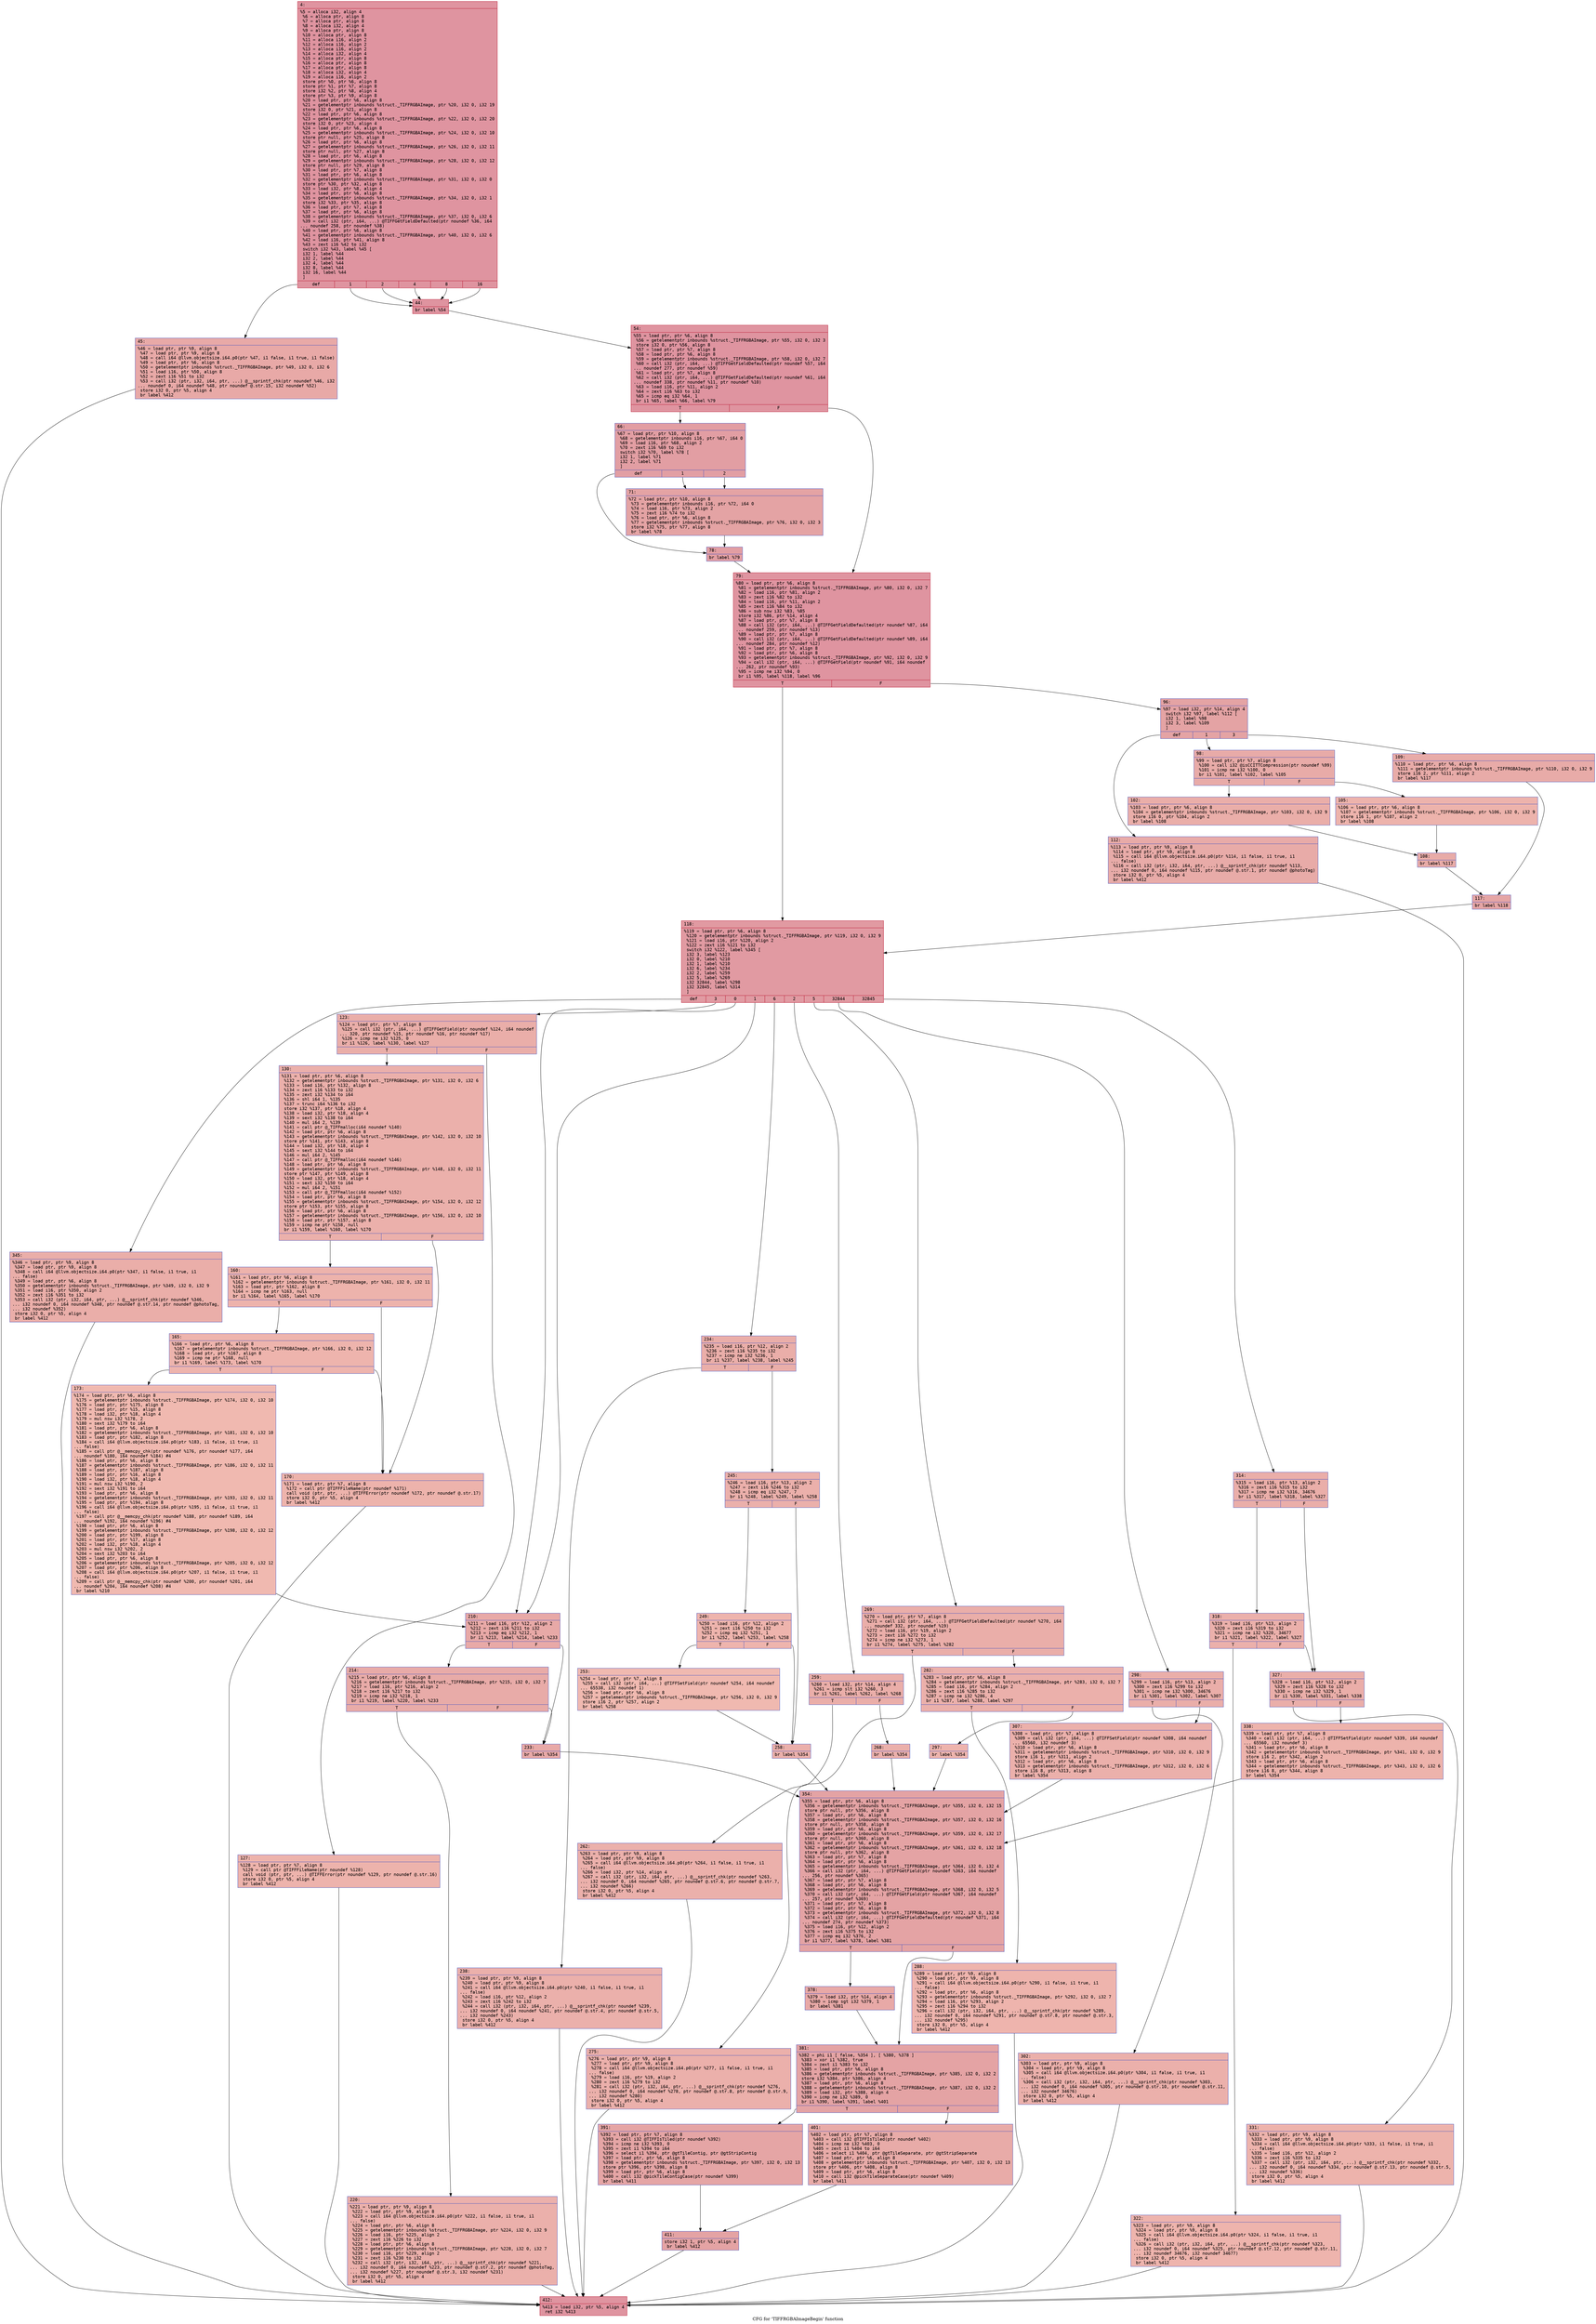 digraph "CFG for 'TIFFRGBAImageBegin' function" {
	label="CFG for 'TIFFRGBAImageBegin' function";

	Node0x600002a37250 [shape=record,color="#b70d28ff", style=filled, fillcolor="#b70d2870" fontname="Courier",label="{4:\l|  %5 = alloca i32, align 4\l  %6 = alloca ptr, align 8\l  %7 = alloca ptr, align 8\l  %8 = alloca i32, align 4\l  %9 = alloca ptr, align 8\l  %10 = alloca ptr, align 8\l  %11 = alloca i16, align 2\l  %12 = alloca i16, align 2\l  %13 = alloca i16, align 2\l  %14 = alloca i32, align 4\l  %15 = alloca ptr, align 8\l  %16 = alloca ptr, align 8\l  %17 = alloca ptr, align 8\l  %18 = alloca i32, align 4\l  %19 = alloca i16, align 2\l  store ptr %0, ptr %6, align 8\l  store ptr %1, ptr %7, align 8\l  store i32 %2, ptr %8, align 4\l  store ptr %3, ptr %9, align 8\l  %20 = load ptr, ptr %6, align 8\l  %21 = getelementptr inbounds %struct._TIFFRGBAImage, ptr %20, i32 0, i32 19\l  store i32 0, ptr %21, align 8\l  %22 = load ptr, ptr %6, align 8\l  %23 = getelementptr inbounds %struct._TIFFRGBAImage, ptr %22, i32 0, i32 20\l  store i32 0, ptr %23, align 4\l  %24 = load ptr, ptr %6, align 8\l  %25 = getelementptr inbounds %struct._TIFFRGBAImage, ptr %24, i32 0, i32 10\l  store ptr null, ptr %25, align 8\l  %26 = load ptr, ptr %6, align 8\l  %27 = getelementptr inbounds %struct._TIFFRGBAImage, ptr %26, i32 0, i32 11\l  store ptr null, ptr %27, align 8\l  %28 = load ptr, ptr %6, align 8\l  %29 = getelementptr inbounds %struct._TIFFRGBAImage, ptr %28, i32 0, i32 12\l  store ptr null, ptr %29, align 8\l  %30 = load ptr, ptr %7, align 8\l  %31 = load ptr, ptr %6, align 8\l  %32 = getelementptr inbounds %struct._TIFFRGBAImage, ptr %31, i32 0, i32 0\l  store ptr %30, ptr %32, align 8\l  %33 = load i32, ptr %8, align 4\l  %34 = load ptr, ptr %6, align 8\l  %35 = getelementptr inbounds %struct._TIFFRGBAImage, ptr %34, i32 0, i32 1\l  store i32 %33, ptr %35, align 8\l  %36 = load ptr, ptr %7, align 8\l  %37 = load ptr, ptr %6, align 8\l  %38 = getelementptr inbounds %struct._TIFFRGBAImage, ptr %37, i32 0, i32 6\l  %39 = call i32 (ptr, i64, ...) @TIFFGetFieldDefaulted(ptr noundef %36, i64\l... noundef 258, ptr noundef %38)\l  %40 = load ptr, ptr %6, align 8\l  %41 = getelementptr inbounds %struct._TIFFRGBAImage, ptr %40, i32 0, i32 6\l  %42 = load i16, ptr %41, align 8\l  %43 = zext i16 %42 to i32\l  switch i32 %43, label %45 [\l    i32 1, label %44\l    i32 2, label %44\l    i32 4, label %44\l    i32 8, label %44\l    i32 16, label %44\l  ]\l|{<s0>def|<s1>1|<s2>2|<s3>4|<s4>8|<s5>16}}"];
	Node0x600002a37250:s0 -> Node0x600002a372f0[tooltip="4 -> 45\nProbability 16.67%" ];
	Node0x600002a37250:s1 -> Node0x600002a372a0[tooltip="4 -> 44\nProbability 83.33%" ];
	Node0x600002a37250:s2 -> Node0x600002a372a0[tooltip="4 -> 44\nProbability 83.33%" ];
	Node0x600002a37250:s3 -> Node0x600002a372a0[tooltip="4 -> 44\nProbability 83.33%" ];
	Node0x600002a37250:s4 -> Node0x600002a372a0[tooltip="4 -> 44\nProbability 83.33%" ];
	Node0x600002a37250:s5 -> Node0x600002a372a0[tooltip="4 -> 44\nProbability 83.33%" ];
	Node0x600002a372a0 [shape=record,color="#b70d28ff", style=filled, fillcolor="#b70d2870" fontname="Courier",label="{44:\l|  br label %54\l}"];
	Node0x600002a372a0 -> Node0x600002a37340[tooltip="44 -> 54\nProbability 100.00%" ];
	Node0x600002a372f0 [shape=record,color="#3d50c3ff", style=filled, fillcolor="#ca3b3770" fontname="Courier",label="{45:\l|  %46 = load ptr, ptr %9, align 8\l  %47 = load ptr, ptr %9, align 8\l  %48 = call i64 @llvm.objectsize.i64.p0(ptr %47, i1 false, i1 true, i1 false)\l  %49 = load ptr, ptr %6, align 8\l  %50 = getelementptr inbounds %struct._TIFFRGBAImage, ptr %49, i32 0, i32 6\l  %51 = load i16, ptr %50, align 8\l  %52 = zext i16 %51 to i32\l  %53 = call i32 (ptr, i32, i64, ptr, ...) @__sprintf_chk(ptr noundef %46, i32\l... noundef 0, i64 noundef %48, ptr noundef @.str.15, i32 noundef %52)\l  store i32 0, ptr %5, align 4\l  br label %412\l}"];
	Node0x600002a372f0 -> Node0x600002a304b0[tooltip="45 -> 412\nProbability 100.00%" ];
	Node0x600002a37340 [shape=record,color="#b70d28ff", style=filled, fillcolor="#b70d2870" fontname="Courier",label="{54:\l|  %55 = load ptr, ptr %6, align 8\l  %56 = getelementptr inbounds %struct._TIFFRGBAImage, ptr %55, i32 0, i32 3\l  store i32 0, ptr %56, align 8\l  %57 = load ptr, ptr %7, align 8\l  %58 = load ptr, ptr %6, align 8\l  %59 = getelementptr inbounds %struct._TIFFRGBAImage, ptr %58, i32 0, i32 7\l  %60 = call i32 (ptr, i64, ...) @TIFFGetFieldDefaulted(ptr noundef %57, i64\l... noundef 277, ptr noundef %59)\l  %61 = load ptr, ptr %7, align 8\l  %62 = call i32 (ptr, i64, ...) @TIFFGetFieldDefaulted(ptr noundef %61, i64\l... noundef 338, ptr noundef %11, ptr noundef %10)\l  %63 = load i16, ptr %11, align 2\l  %64 = zext i16 %63 to i32\l  %65 = icmp eq i32 %64, 1\l  br i1 %65, label %66, label %79\l|{<s0>T|<s1>F}}"];
	Node0x600002a37340:s0 -> Node0x600002a37390[tooltip="54 -> 66\nProbability 50.00%" ];
	Node0x600002a37340:s1 -> Node0x600002a37480[tooltip="54 -> 79\nProbability 50.00%" ];
	Node0x600002a37390 [shape=record,color="#3d50c3ff", style=filled, fillcolor="#be242e70" fontname="Courier",label="{66:\l|  %67 = load ptr, ptr %10, align 8\l  %68 = getelementptr inbounds i16, ptr %67, i64 0\l  %69 = load i16, ptr %68, align 2\l  %70 = zext i16 %69 to i32\l  switch i32 %70, label %78 [\l    i32 1, label %71\l    i32 2, label %71\l  ]\l|{<s0>def|<s1>1|<s2>2}}"];
	Node0x600002a37390:s0 -> Node0x600002a37430[tooltip="66 -> 78\nProbability 33.33%" ];
	Node0x600002a37390:s1 -> Node0x600002a373e0[tooltip="66 -> 71\nProbability 66.67%" ];
	Node0x600002a37390:s2 -> Node0x600002a373e0[tooltip="66 -> 71\nProbability 66.67%" ];
	Node0x600002a373e0 [shape=record,color="#3d50c3ff", style=filled, fillcolor="#c32e3170" fontname="Courier",label="{71:\l|  %72 = load ptr, ptr %10, align 8\l  %73 = getelementptr inbounds i16, ptr %72, i64 0\l  %74 = load i16, ptr %73, align 2\l  %75 = zext i16 %74 to i32\l  %76 = load ptr, ptr %6, align 8\l  %77 = getelementptr inbounds %struct._TIFFRGBAImage, ptr %76, i32 0, i32 3\l  store i32 %75, ptr %77, align 8\l  br label %78\l}"];
	Node0x600002a373e0 -> Node0x600002a37430[tooltip="71 -> 78\nProbability 100.00%" ];
	Node0x600002a37430 [shape=record,color="#3d50c3ff", style=filled, fillcolor="#be242e70" fontname="Courier",label="{78:\l|  br label %79\l}"];
	Node0x600002a37430 -> Node0x600002a37480[tooltip="78 -> 79\nProbability 100.00%" ];
	Node0x600002a37480 [shape=record,color="#b70d28ff", style=filled, fillcolor="#b70d2870" fontname="Courier",label="{79:\l|  %80 = load ptr, ptr %6, align 8\l  %81 = getelementptr inbounds %struct._TIFFRGBAImage, ptr %80, i32 0, i32 7\l  %82 = load i16, ptr %81, align 2\l  %83 = zext i16 %82 to i32\l  %84 = load i16, ptr %11, align 2\l  %85 = zext i16 %84 to i32\l  %86 = sub nsw i32 %83, %85\l  store i32 %86, ptr %14, align 4\l  %87 = load ptr, ptr %7, align 8\l  %88 = call i32 (ptr, i64, ...) @TIFFGetFieldDefaulted(ptr noundef %87, i64\l... noundef 259, ptr noundef %13)\l  %89 = load ptr, ptr %7, align 8\l  %90 = call i32 (ptr, i64, ...) @TIFFGetFieldDefaulted(ptr noundef %89, i64\l... noundef 284, ptr noundef %12)\l  %91 = load ptr, ptr %7, align 8\l  %92 = load ptr, ptr %6, align 8\l  %93 = getelementptr inbounds %struct._TIFFRGBAImage, ptr %92, i32 0, i32 9\l  %94 = call i32 (ptr, i64, ...) @TIFFGetField(ptr noundef %91, i64 noundef\l... 262, ptr noundef %93)\l  %95 = icmp ne i32 %94, 0\l  br i1 %95, label %118, label %96\l|{<s0>T|<s1>F}}"];
	Node0x600002a37480:s0 -> Node0x600002a37750[tooltip="79 -> 118\nProbability 62.50%" ];
	Node0x600002a37480:s1 -> Node0x600002a374d0[tooltip="79 -> 96\nProbability 37.50%" ];
	Node0x600002a374d0 [shape=record,color="#3d50c3ff", style=filled, fillcolor="#c32e3170" fontname="Courier",label="{96:\l|  %97 = load i32, ptr %14, align 4\l  switch i32 %97, label %112 [\l    i32 1, label %98\l    i32 3, label %109\l  ]\l|{<s0>def|<s1>1|<s2>3}}"];
	Node0x600002a374d0:s0 -> Node0x600002a376b0[tooltip="96 -> 112\nProbability 33.33%" ];
	Node0x600002a374d0:s1 -> Node0x600002a37520[tooltip="96 -> 98\nProbability 33.33%" ];
	Node0x600002a374d0:s2 -> Node0x600002a37660[tooltip="96 -> 109\nProbability 33.33%" ];
	Node0x600002a37520 [shape=record,color="#3d50c3ff", style=filled, fillcolor="#cc403a70" fontname="Courier",label="{98:\l|  %99 = load ptr, ptr %7, align 8\l  %100 = call i32 @isCCITTCompression(ptr noundef %99)\l  %101 = icmp ne i32 %100, 0\l  br i1 %101, label %102, label %105\l|{<s0>T|<s1>F}}"];
	Node0x600002a37520:s0 -> Node0x600002a37570[tooltip="98 -> 102\nProbability 62.50%" ];
	Node0x600002a37520:s1 -> Node0x600002a375c0[tooltip="98 -> 105\nProbability 37.50%" ];
	Node0x600002a37570 [shape=record,color="#3d50c3ff", style=filled, fillcolor="#d0473d70" fontname="Courier",label="{102:\l|  %103 = load ptr, ptr %6, align 8\l  %104 = getelementptr inbounds %struct._TIFFRGBAImage, ptr %103, i32 0, i32 9\l  store i16 0, ptr %104, align 2\l  br label %108\l}"];
	Node0x600002a37570 -> Node0x600002a37610[tooltip="102 -> 108\nProbability 100.00%" ];
	Node0x600002a375c0 [shape=record,color="#3d50c3ff", style=filled, fillcolor="#d6524470" fontname="Courier",label="{105:\l|  %106 = load ptr, ptr %6, align 8\l  %107 = getelementptr inbounds %struct._TIFFRGBAImage, ptr %106, i32 0, i32 9\l  store i16 1, ptr %107, align 2\l  br label %108\l}"];
	Node0x600002a375c0 -> Node0x600002a37610[tooltip="105 -> 108\nProbability 100.00%" ];
	Node0x600002a37610 [shape=record,color="#3d50c3ff", style=filled, fillcolor="#cc403a70" fontname="Courier",label="{108:\l|  br label %117\l}"];
	Node0x600002a37610 -> Node0x600002a37700[tooltip="108 -> 117\nProbability 100.00%" ];
	Node0x600002a37660 [shape=record,color="#3d50c3ff", style=filled, fillcolor="#cc403a70" fontname="Courier",label="{109:\l|  %110 = load ptr, ptr %6, align 8\l  %111 = getelementptr inbounds %struct._TIFFRGBAImage, ptr %110, i32 0, i32 9\l  store i16 2, ptr %111, align 2\l  br label %117\l}"];
	Node0x600002a37660 -> Node0x600002a37700[tooltip="109 -> 117\nProbability 100.00%" ];
	Node0x600002a376b0 [shape=record,color="#3d50c3ff", style=filled, fillcolor="#cc403a70" fontname="Courier",label="{112:\l|  %113 = load ptr, ptr %9, align 8\l  %114 = load ptr, ptr %9, align 8\l  %115 = call i64 @llvm.objectsize.i64.p0(ptr %114, i1 false, i1 true, i1\l... false)\l  %116 = call i32 (ptr, i32, i64, ptr, ...) @__sprintf_chk(ptr noundef %113,\l... i32 noundef 0, i64 noundef %115, ptr noundef @.str.1, ptr noundef @photoTag)\l  store i32 0, ptr %5, align 4\l  br label %412\l}"];
	Node0x600002a376b0 -> Node0x600002a304b0[tooltip="112 -> 412\nProbability 100.00%" ];
	Node0x600002a37700 [shape=record,color="#3d50c3ff", style=filled, fillcolor="#c5333470" fontname="Courier",label="{117:\l|  br label %118\l}"];
	Node0x600002a37700 -> Node0x600002a37750[tooltip="117 -> 118\nProbability 100.00%" ];
	Node0x600002a37750 [shape=record,color="#b70d28ff", style=filled, fillcolor="#bb1b2c70" fontname="Courier",label="{118:\l|  %119 = load ptr, ptr %6, align 8\l  %120 = getelementptr inbounds %struct._TIFFRGBAImage, ptr %119, i32 0, i32 9\l  %121 = load i16, ptr %120, align 2\l  %122 = zext i16 %121 to i32\l  switch i32 %122, label %345 [\l    i32 3, label %123\l    i32 0, label %210\l    i32 1, label %210\l    i32 6, label %234\l    i32 2, label %259\l    i32 5, label %269\l    i32 32844, label %298\l    i32 32845, label %314\l  ]\l|{<s0>def|<s1>3|<s2>0|<s3>1|<s4>6|<s5>2|<s6>5|<s7>32844|<s8>32845}}"];
	Node0x600002a37750:s0 -> Node0x600002a30280[tooltip="118 -> 345\nProbability 11.11%" ];
	Node0x600002a37750:s1 -> Node0x600002a377a0[tooltip="118 -> 123\nProbability 11.11%" ];
	Node0x600002a37750:s2 -> Node0x600002a379d0[tooltip="118 -> 210\nProbability 22.22%" ];
	Node0x600002a37750:s3 -> Node0x600002a379d0[tooltip="118 -> 210\nProbability 22.22%" ];
	Node0x600002a37750:s4 -> Node0x600002a37b10[tooltip="118 -> 234\nProbability 11.11%" ];
	Node0x600002a37750:s5 -> Node0x600002a37cf0[tooltip="118 -> 259\nProbability 11.11%" ];
	Node0x600002a37750:s6 -> Node0x600002a37de0[tooltip="118 -> 269\nProbability 11.11%" ];
	Node0x600002a37750:s7 -> Node0x600002a37f70[tooltip="118 -> 298\nProbability 11.11%" ];
	Node0x600002a37750:s8 -> Node0x600002a300a0[tooltip="118 -> 314\nProbability 11.11%" ];
	Node0x600002a377a0 [shape=record,color="#3d50c3ff", style=filled, fillcolor="#d0473d70" fontname="Courier",label="{123:\l|  %124 = load ptr, ptr %7, align 8\l  %125 = call i32 (ptr, i64, ...) @TIFFGetField(ptr noundef %124, i64 noundef\l... 320, ptr noundef %15, ptr noundef %16, ptr noundef %17)\l  %126 = icmp ne i32 %125, 0\l  br i1 %126, label %130, label %127\l|{<s0>T|<s1>F}}"];
	Node0x600002a377a0:s0 -> Node0x600002a37840[tooltip="123 -> 130\nProbability 62.50%" ];
	Node0x600002a377a0:s1 -> Node0x600002a377f0[tooltip="123 -> 127\nProbability 37.50%" ];
	Node0x600002a377f0 [shape=record,color="#3d50c3ff", style=filled, fillcolor="#d6524470" fontname="Courier",label="{127:\l|  %128 = load ptr, ptr %7, align 8\l  %129 = call ptr @TIFFFileName(ptr noundef %128)\l  call void (ptr, ptr, ...) @TIFFError(ptr noundef %129, ptr noundef @.str.16)\l  store i32 0, ptr %5, align 4\l  br label %412\l}"];
	Node0x600002a377f0 -> Node0x600002a304b0[tooltip="127 -> 412\nProbability 100.00%" ];
	Node0x600002a37840 [shape=record,color="#3d50c3ff", style=filled, fillcolor="#d24b4070" fontname="Courier",label="{130:\l|  %131 = load ptr, ptr %6, align 8\l  %132 = getelementptr inbounds %struct._TIFFRGBAImage, ptr %131, i32 0, i32 6\l  %133 = load i16, ptr %132, align 8\l  %134 = zext i16 %133 to i32\l  %135 = zext i32 %134 to i64\l  %136 = shl i64 1, %135\l  %137 = trunc i64 %136 to i32\l  store i32 %137, ptr %18, align 4\l  %138 = load i32, ptr %18, align 4\l  %139 = sext i32 %138 to i64\l  %140 = mul i64 2, %139\l  %141 = call ptr @_TIFFmalloc(i64 noundef %140)\l  %142 = load ptr, ptr %6, align 8\l  %143 = getelementptr inbounds %struct._TIFFRGBAImage, ptr %142, i32 0, i32 10\l  store ptr %141, ptr %143, align 8\l  %144 = load i32, ptr %18, align 4\l  %145 = sext i32 %144 to i64\l  %146 = mul i64 2, %145\l  %147 = call ptr @_TIFFmalloc(i64 noundef %146)\l  %148 = load ptr, ptr %6, align 8\l  %149 = getelementptr inbounds %struct._TIFFRGBAImage, ptr %148, i32 0, i32 11\l  store ptr %147, ptr %149, align 8\l  %150 = load i32, ptr %18, align 4\l  %151 = sext i32 %150 to i64\l  %152 = mul i64 2, %151\l  %153 = call ptr @_TIFFmalloc(i64 noundef %152)\l  %154 = load ptr, ptr %6, align 8\l  %155 = getelementptr inbounds %struct._TIFFRGBAImage, ptr %154, i32 0, i32 12\l  store ptr %153, ptr %155, align 8\l  %156 = load ptr, ptr %6, align 8\l  %157 = getelementptr inbounds %struct._TIFFRGBAImage, ptr %156, i32 0, i32 10\l  %158 = load ptr, ptr %157, align 8\l  %159 = icmp ne ptr %158, null\l  br i1 %159, label %160, label %170\l|{<s0>T|<s1>F}}"];
	Node0x600002a37840:s0 -> Node0x600002a37890[tooltip="130 -> 160\nProbability 62.50%" ];
	Node0x600002a37840:s1 -> Node0x600002a37930[tooltip="130 -> 170\nProbability 37.50%" ];
	Node0x600002a37890 [shape=record,color="#3d50c3ff", style=filled, fillcolor="#d6524470" fontname="Courier",label="{160:\l|  %161 = load ptr, ptr %6, align 8\l  %162 = getelementptr inbounds %struct._TIFFRGBAImage, ptr %161, i32 0, i32 11\l  %163 = load ptr, ptr %162, align 8\l  %164 = icmp ne ptr %163, null\l  br i1 %164, label %165, label %170\l|{<s0>T|<s1>F}}"];
	Node0x600002a37890:s0 -> Node0x600002a378e0[tooltip="160 -> 165\nProbability 62.50%" ];
	Node0x600002a37890:s1 -> Node0x600002a37930[tooltip="160 -> 170\nProbability 37.50%" ];
	Node0x600002a378e0 [shape=record,color="#3d50c3ff", style=filled, fillcolor="#d8564670" fontname="Courier",label="{165:\l|  %166 = load ptr, ptr %6, align 8\l  %167 = getelementptr inbounds %struct._TIFFRGBAImage, ptr %166, i32 0, i32 12\l  %168 = load ptr, ptr %167, align 8\l  %169 = icmp ne ptr %168, null\l  br i1 %169, label %173, label %170\l|{<s0>T|<s1>F}}"];
	Node0x600002a378e0:s0 -> Node0x600002a37980[tooltip="165 -> 173\nProbability 62.50%" ];
	Node0x600002a378e0:s1 -> Node0x600002a37930[tooltip="165 -> 170\nProbability 37.50%" ];
	Node0x600002a37930 [shape=record,color="#3d50c3ff", style=filled, fillcolor="#d6524470" fontname="Courier",label="{170:\l|  %171 = load ptr, ptr %7, align 8\l  %172 = call ptr @TIFFFileName(ptr noundef %171)\l  call void (ptr, ptr, ...) @TIFFError(ptr noundef %172, ptr noundef @.str.17)\l  store i32 0, ptr %5, align 4\l  br label %412\l}"];
	Node0x600002a37930 -> Node0x600002a304b0[tooltip="170 -> 412\nProbability 100.00%" ];
	Node0x600002a37980 [shape=record,color="#3d50c3ff", style=filled, fillcolor="#de614d70" fontname="Courier",label="{173:\l|  %174 = load ptr, ptr %6, align 8\l  %175 = getelementptr inbounds %struct._TIFFRGBAImage, ptr %174, i32 0, i32 10\l  %176 = load ptr, ptr %175, align 8\l  %177 = load ptr, ptr %15, align 8\l  %178 = load i32, ptr %18, align 4\l  %179 = mul nsw i32 %178, 2\l  %180 = sext i32 %179 to i64\l  %181 = load ptr, ptr %6, align 8\l  %182 = getelementptr inbounds %struct._TIFFRGBAImage, ptr %181, i32 0, i32 10\l  %183 = load ptr, ptr %182, align 8\l  %184 = call i64 @llvm.objectsize.i64.p0(ptr %183, i1 false, i1 true, i1\l... false)\l  %185 = call ptr @__memcpy_chk(ptr noundef %176, ptr noundef %177, i64\l... noundef %180, i64 noundef %184) #4\l  %186 = load ptr, ptr %6, align 8\l  %187 = getelementptr inbounds %struct._TIFFRGBAImage, ptr %186, i32 0, i32 11\l  %188 = load ptr, ptr %187, align 8\l  %189 = load ptr, ptr %16, align 8\l  %190 = load i32, ptr %18, align 4\l  %191 = mul nsw i32 %190, 2\l  %192 = sext i32 %191 to i64\l  %193 = load ptr, ptr %6, align 8\l  %194 = getelementptr inbounds %struct._TIFFRGBAImage, ptr %193, i32 0, i32 11\l  %195 = load ptr, ptr %194, align 8\l  %196 = call i64 @llvm.objectsize.i64.p0(ptr %195, i1 false, i1 true, i1\l... false)\l  %197 = call ptr @__memcpy_chk(ptr noundef %188, ptr noundef %189, i64\l... noundef %192, i64 noundef %196) #4\l  %198 = load ptr, ptr %6, align 8\l  %199 = getelementptr inbounds %struct._TIFFRGBAImage, ptr %198, i32 0, i32 12\l  %200 = load ptr, ptr %199, align 8\l  %201 = load ptr, ptr %17, align 8\l  %202 = load i32, ptr %18, align 4\l  %203 = mul nsw i32 %202, 2\l  %204 = sext i32 %203 to i64\l  %205 = load ptr, ptr %6, align 8\l  %206 = getelementptr inbounds %struct._TIFFRGBAImage, ptr %205, i32 0, i32 12\l  %207 = load ptr, ptr %206, align 8\l  %208 = call i64 @llvm.objectsize.i64.p0(ptr %207, i1 false, i1 true, i1\l... false)\l  %209 = call ptr @__memcpy_chk(ptr noundef %200, ptr noundef %201, i64\l... noundef %204, i64 noundef %208) #4\l  br label %210\l}"];
	Node0x600002a37980 -> Node0x600002a379d0[tooltip="173 -> 210\nProbability 100.00%" ];
	Node0x600002a379d0 [shape=record,color="#3d50c3ff", style=filled, fillcolor="#ca3b3770" fontname="Courier",label="{210:\l|  %211 = load i16, ptr %12, align 2\l  %212 = zext i16 %211 to i32\l  %213 = icmp eq i32 %212, 1\l  br i1 %213, label %214, label %233\l|{<s0>T|<s1>F}}"];
	Node0x600002a379d0:s0 -> Node0x600002a37a20[tooltip="210 -> 214\nProbability 50.00%" ];
	Node0x600002a379d0:s1 -> Node0x600002a37ac0[tooltip="210 -> 233\nProbability 50.00%" ];
	Node0x600002a37a20 [shape=record,color="#3d50c3ff", style=filled, fillcolor="#cc403a70" fontname="Courier",label="{214:\l|  %215 = load ptr, ptr %6, align 8\l  %216 = getelementptr inbounds %struct._TIFFRGBAImage, ptr %215, i32 0, i32 7\l  %217 = load i16, ptr %216, align 2\l  %218 = zext i16 %217 to i32\l  %219 = icmp ne i32 %218, 1\l  br i1 %219, label %220, label %233\l|{<s0>T|<s1>F}}"];
	Node0x600002a37a20:s0 -> Node0x600002a37a70[tooltip="214 -> 220\nProbability 50.00%" ];
	Node0x600002a37a20:s1 -> Node0x600002a37ac0[tooltip="214 -> 233\nProbability 50.00%" ];
	Node0x600002a37a70 [shape=record,color="#3d50c3ff", style=filled, fillcolor="#d24b4070" fontname="Courier",label="{220:\l|  %221 = load ptr, ptr %9, align 8\l  %222 = load ptr, ptr %9, align 8\l  %223 = call i64 @llvm.objectsize.i64.p0(ptr %222, i1 false, i1 true, i1\l... false)\l  %224 = load ptr, ptr %6, align 8\l  %225 = getelementptr inbounds %struct._TIFFRGBAImage, ptr %224, i32 0, i32 9\l  %226 = load i16, ptr %225, align 2\l  %227 = zext i16 %226 to i32\l  %228 = load ptr, ptr %6, align 8\l  %229 = getelementptr inbounds %struct._TIFFRGBAImage, ptr %228, i32 0, i32 7\l  %230 = load i16, ptr %229, align 2\l  %231 = zext i16 %230 to i32\l  %232 = call i32 (ptr, i32, i64, ptr, ...) @__sprintf_chk(ptr noundef %221,\l... i32 noundef 0, i64 noundef %223, ptr noundef @.str.2, ptr noundef @photoTag,\l... i32 noundef %227, ptr noundef @.str.3, i32 noundef %231)\l  store i32 0, ptr %5, align 4\l  br label %412\l}"];
	Node0x600002a37a70 -> Node0x600002a304b0[tooltip="220 -> 412\nProbability 100.00%" ];
	Node0x600002a37ac0 [shape=record,color="#3d50c3ff", style=filled, fillcolor="#ca3b3770" fontname="Courier",label="{233:\l|  br label %354\l}"];
	Node0x600002a37ac0 -> Node0x600002a302d0[tooltip="233 -> 354\nProbability 100.00%" ];
	Node0x600002a37b10 [shape=record,color="#3d50c3ff", style=filled, fillcolor="#d0473d70" fontname="Courier",label="{234:\l|  %235 = load i16, ptr %12, align 2\l  %236 = zext i16 %235 to i32\l  %237 = icmp ne i32 %236, 1\l  br i1 %237, label %238, label %245\l|{<s0>T|<s1>F}}"];
	Node0x600002a37b10:s0 -> Node0x600002a37b60[tooltip="234 -> 238\nProbability 50.00%" ];
	Node0x600002a37b10:s1 -> Node0x600002a37bb0[tooltip="234 -> 245\nProbability 50.00%" ];
	Node0x600002a37b60 [shape=record,color="#3d50c3ff", style=filled, fillcolor="#d24b4070" fontname="Courier",label="{238:\l|  %239 = load ptr, ptr %9, align 8\l  %240 = load ptr, ptr %9, align 8\l  %241 = call i64 @llvm.objectsize.i64.p0(ptr %240, i1 false, i1 true, i1\l... false)\l  %242 = load i16, ptr %12, align 2\l  %243 = zext i16 %242 to i32\l  %244 = call i32 (ptr, i32, i64, ptr, ...) @__sprintf_chk(ptr noundef %239,\l... i32 noundef 0, i64 noundef %241, ptr noundef @.str.4, ptr noundef @.str.5,\l... i32 noundef %243)\l  store i32 0, ptr %5, align 4\l  br label %412\l}"];
	Node0x600002a37b60 -> Node0x600002a304b0[tooltip="238 -> 412\nProbability 100.00%" ];
	Node0x600002a37bb0 [shape=record,color="#3d50c3ff", style=filled, fillcolor="#d24b4070" fontname="Courier",label="{245:\l|  %246 = load i16, ptr %13, align 2\l  %247 = zext i16 %246 to i32\l  %248 = icmp eq i32 %247, 7\l  br i1 %248, label %249, label %258\l|{<s0>T|<s1>F}}"];
	Node0x600002a37bb0:s0 -> Node0x600002a37c00[tooltip="245 -> 249\nProbability 50.00%" ];
	Node0x600002a37bb0:s1 -> Node0x600002a37ca0[tooltip="245 -> 258\nProbability 50.00%" ];
	Node0x600002a37c00 [shape=record,color="#3d50c3ff", style=filled, fillcolor="#d8564670" fontname="Courier",label="{249:\l|  %250 = load i16, ptr %12, align 2\l  %251 = zext i16 %250 to i32\l  %252 = icmp eq i32 %251, 1\l  br i1 %252, label %253, label %258\l|{<s0>T|<s1>F}}"];
	Node0x600002a37c00:s0 -> Node0x600002a37c50[tooltip="249 -> 253\nProbability 50.00%" ];
	Node0x600002a37c00:s1 -> Node0x600002a37ca0[tooltip="249 -> 258\nProbability 50.00%" ];
	Node0x600002a37c50 [shape=record,color="#3d50c3ff", style=filled, fillcolor="#de614d70" fontname="Courier",label="{253:\l|  %254 = load ptr, ptr %7, align 8\l  %255 = call i32 (ptr, i64, ...) @TIFFSetField(ptr noundef %254, i64 noundef\l... 65538, i32 noundef 1)\l  %256 = load ptr, ptr %6, align 8\l  %257 = getelementptr inbounds %struct._TIFFRGBAImage, ptr %256, i32 0, i32 9\l  store i16 2, ptr %257, align 2\l  br label %258\l}"];
	Node0x600002a37c50 -> Node0x600002a37ca0[tooltip="253 -> 258\nProbability 100.00%" ];
	Node0x600002a37ca0 [shape=record,color="#3d50c3ff", style=filled, fillcolor="#d24b4070" fontname="Courier",label="{258:\l|  br label %354\l}"];
	Node0x600002a37ca0 -> Node0x600002a302d0[tooltip="258 -> 354\nProbability 100.00%" ];
	Node0x600002a37cf0 [shape=record,color="#3d50c3ff", style=filled, fillcolor="#d0473d70" fontname="Courier",label="{259:\l|  %260 = load i32, ptr %14, align 4\l  %261 = icmp slt i32 %260, 3\l  br i1 %261, label %262, label %268\l|{<s0>T|<s1>F}}"];
	Node0x600002a37cf0:s0 -> Node0x600002a37d40[tooltip="259 -> 262\nProbability 50.00%" ];
	Node0x600002a37cf0:s1 -> Node0x600002a37d90[tooltip="259 -> 268\nProbability 50.00%" ];
	Node0x600002a37d40 [shape=record,color="#3d50c3ff", style=filled, fillcolor="#d24b4070" fontname="Courier",label="{262:\l|  %263 = load ptr, ptr %9, align 8\l  %264 = load ptr, ptr %9, align 8\l  %265 = call i64 @llvm.objectsize.i64.p0(ptr %264, i1 false, i1 true, i1\l... false)\l  %266 = load i32, ptr %14, align 4\l  %267 = call i32 (ptr, i32, i64, ptr, ...) @__sprintf_chk(ptr noundef %263,\l... i32 noundef 0, i64 noundef %265, ptr noundef @.str.6, ptr noundef @.str.7,\l... i32 noundef %266)\l  store i32 0, ptr %5, align 4\l  br label %412\l}"];
	Node0x600002a37d40 -> Node0x600002a304b0[tooltip="262 -> 412\nProbability 100.00%" ];
	Node0x600002a37d90 [shape=record,color="#3d50c3ff", style=filled, fillcolor="#d24b4070" fontname="Courier",label="{268:\l|  br label %354\l}"];
	Node0x600002a37d90 -> Node0x600002a302d0[tooltip="268 -> 354\nProbability 100.00%" ];
	Node0x600002a37de0 [shape=record,color="#3d50c3ff", style=filled, fillcolor="#d0473d70" fontname="Courier",label="{269:\l|  %270 = load ptr, ptr %7, align 8\l  %271 = call i32 (ptr, i64, ...) @TIFFGetFieldDefaulted(ptr noundef %270, i64\l... noundef 332, ptr noundef %19)\l  %272 = load i16, ptr %19, align 2\l  %273 = zext i16 %272 to i32\l  %274 = icmp ne i32 %273, 1\l  br i1 %274, label %275, label %282\l|{<s0>T|<s1>F}}"];
	Node0x600002a37de0:s0 -> Node0x600002a37e30[tooltip="269 -> 275\nProbability 50.00%" ];
	Node0x600002a37de0:s1 -> Node0x600002a37e80[tooltip="269 -> 282\nProbability 50.00%" ];
	Node0x600002a37e30 [shape=record,color="#3d50c3ff", style=filled, fillcolor="#d24b4070" fontname="Courier",label="{275:\l|  %276 = load ptr, ptr %9, align 8\l  %277 = load ptr, ptr %9, align 8\l  %278 = call i64 @llvm.objectsize.i64.p0(ptr %277, i1 false, i1 true, i1\l... false)\l  %279 = load i16, ptr %19, align 2\l  %280 = zext i16 %279 to i32\l  %281 = call i32 (ptr, i32, i64, ptr, ...) @__sprintf_chk(ptr noundef %276,\l... i32 noundef 0, i64 noundef %278, ptr noundef @.str.8, ptr noundef @.str.9,\l... i32 noundef %280)\l  store i32 0, ptr %5, align 4\l  br label %412\l}"];
	Node0x600002a37e30 -> Node0x600002a304b0[tooltip="275 -> 412\nProbability 100.00%" ];
	Node0x600002a37e80 [shape=record,color="#3d50c3ff", style=filled, fillcolor="#d24b4070" fontname="Courier",label="{282:\l|  %283 = load ptr, ptr %6, align 8\l  %284 = getelementptr inbounds %struct._TIFFRGBAImage, ptr %283, i32 0, i32 7\l  %285 = load i16, ptr %284, align 2\l  %286 = zext i16 %285 to i32\l  %287 = icmp ne i32 %286, 4\l  br i1 %287, label %288, label %297\l|{<s0>T|<s1>F}}"];
	Node0x600002a37e80:s0 -> Node0x600002a37ed0[tooltip="282 -> 288\nProbability 50.00%" ];
	Node0x600002a37e80:s1 -> Node0x600002a37f20[tooltip="282 -> 297\nProbability 50.00%" ];
	Node0x600002a37ed0 [shape=record,color="#3d50c3ff", style=filled, fillcolor="#d8564670" fontname="Courier",label="{288:\l|  %289 = load ptr, ptr %9, align 8\l  %290 = load ptr, ptr %9, align 8\l  %291 = call i64 @llvm.objectsize.i64.p0(ptr %290, i1 false, i1 true, i1\l... false)\l  %292 = load ptr, ptr %6, align 8\l  %293 = getelementptr inbounds %struct._TIFFRGBAImage, ptr %292, i32 0, i32 7\l  %294 = load i16, ptr %293, align 2\l  %295 = zext i16 %294 to i32\l  %296 = call i32 (ptr, i32, i64, ptr, ...) @__sprintf_chk(ptr noundef %289,\l... i32 noundef 0, i64 noundef %291, ptr noundef @.str.8, ptr noundef @.str.3,\l... i32 noundef %295)\l  store i32 0, ptr %5, align 4\l  br label %412\l}"];
	Node0x600002a37ed0 -> Node0x600002a304b0[tooltip="288 -> 412\nProbability 100.00%" ];
	Node0x600002a37f20 [shape=record,color="#3d50c3ff", style=filled, fillcolor="#d8564670" fontname="Courier",label="{297:\l|  br label %354\l}"];
	Node0x600002a37f20 -> Node0x600002a302d0[tooltip="297 -> 354\nProbability 100.00%" ];
	Node0x600002a37f70 [shape=record,color="#3d50c3ff", style=filled, fillcolor="#d0473d70" fontname="Courier",label="{298:\l|  %299 = load i16, ptr %13, align 2\l  %300 = zext i16 %299 to i32\l  %301 = icmp ne i32 %300, 34676\l  br i1 %301, label %302, label %307\l|{<s0>T|<s1>F}}"];
	Node0x600002a37f70:s0 -> Node0x600002a30000[tooltip="298 -> 302\nProbability 50.00%" ];
	Node0x600002a37f70:s1 -> Node0x600002a30050[tooltip="298 -> 307\nProbability 50.00%" ];
	Node0x600002a30000 [shape=record,color="#3d50c3ff", style=filled, fillcolor="#d24b4070" fontname="Courier",label="{302:\l|  %303 = load ptr, ptr %9, align 8\l  %304 = load ptr, ptr %9, align 8\l  %305 = call i64 @llvm.objectsize.i64.p0(ptr %304, i1 false, i1 true, i1\l... false)\l  %306 = call i32 (ptr, i32, i64, ptr, ...) @__sprintf_chk(ptr noundef %303,\l... i32 noundef 0, i64 noundef %305, ptr noundef @.str.10, ptr noundef @.str.11,\l... i32 noundef 34676)\l  store i32 0, ptr %5, align 4\l  br label %412\l}"];
	Node0x600002a30000 -> Node0x600002a304b0[tooltip="302 -> 412\nProbability 100.00%" ];
	Node0x600002a30050 [shape=record,color="#3d50c3ff", style=filled, fillcolor="#d24b4070" fontname="Courier",label="{307:\l|  %308 = load ptr, ptr %7, align 8\l  %309 = call i32 (ptr, i64, ...) @TIFFSetField(ptr noundef %308, i64 noundef\l... 65560, i32 noundef 3)\l  %310 = load ptr, ptr %6, align 8\l  %311 = getelementptr inbounds %struct._TIFFRGBAImage, ptr %310, i32 0, i32 9\l  store i16 1, ptr %311, align 2\l  %312 = load ptr, ptr %6, align 8\l  %313 = getelementptr inbounds %struct._TIFFRGBAImage, ptr %312, i32 0, i32 6\l  store i16 8, ptr %313, align 8\l  br label %354\l}"];
	Node0x600002a30050 -> Node0x600002a302d0[tooltip="307 -> 354\nProbability 100.00%" ];
	Node0x600002a300a0 [shape=record,color="#3d50c3ff", style=filled, fillcolor="#d0473d70" fontname="Courier",label="{314:\l|  %315 = load i16, ptr %13, align 2\l  %316 = zext i16 %315 to i32\l  %317 = icmp ne i32 %316, 34676\l  br i1 %317, label %318, label %327\l|{<s0>T|<s1>F}}"];
	Node0x600002a300a0:s0 -> Node0x600002a300f0[tooltip="314 -> 318\nProbability 50.00%" ];
	Node0x600002a300a0:s1 -> Node0x600002a30190[tooltip="314 -> 327\nProbability 50.00%" ];
	Node0x600002a300f0 [shape=record,color="#3d50c3ff", style=filled, fillcolor="#d24b4070" fontname="Courier",label="{318:\l|  %319 = load i16, ptr %13, align 2\l  %320 = zext i16 %319 to i32\l  %321 = icmp ne i32 %320, 34677\l  br i1 %321, label %322, label %327\l|{<s0>T|<s1>F}}"];
	Node0x600002a300f0:s0 -> Node0x600002a30140[tooltip="318 -> 322\nProbability 50.00%" ];
	Node0x600002a300f0:s1 -> Node0x600002a30190[tooltip="318 -> 327\nProbability 50.00%" ];
	Node0x600002a30140 [shape=record,color="#3d50c3ff", style=filled, fillcolor="#d8564670" fontname="Courier",label="{322:\l|  %323 = load ptr, ptr %9, align 8\l  %324 = load ptr, ptr %9, align 8\l  %325 = call i64 @llvm.objectsize.i64.p0(ptr %324, i1 false, i1 true, i1\l... false)\l  %326 = call i32 (ptr, i32, i64, ptr, ...) @__sprintf_chk(ptr noundef %323,\l... i32 noundef 0, i64 noundef %325, ptr noundef @.str.12, ptr noundef @.str.11,\l... i32 noundef 34676, i32 noundef 34677)\l  store i32 0, ptr %5, align 4\l  br label %412\l}"];
	Node0x600002a30140 -> Node0x600002a304b0[tooltip="322 -> 412\nProbability 100.00%" ];
	Node0x600002a30190 [shape=record,color="#3d50c3ff", style=filled, fillcolor="#d0473d70" fontname="Courier",label="{327:\l|  %328 = load i16, ptr %12, align 2\l  %329 = zext i16 %328 to i32\l  %330 = icmp ne i32 %329, 1\l  br i1 %330, label %331, label %338\l|{<s0>T|<s1>F}}"];
	Node0x600002a30190:s0 -> Node0x600002a301e0[tooltip="327 -> 331\nProbability 50.00%" ];
	Node0x600002a30190:s1 -> Node0x600002a30230[tooltip="327 -> 338\nProbability 50.00%" ];
	Node0x600002a301e0 [shape=record,color="#3d50c3ff", style=filled, fillcolor="#d6524470" fontname="Courier",label="{331:\l|  %332 = load ptr, ptr %9, align 8\l  %333 = load ptr, ptr %9, align 8\l  %334 = call i64 @llvm.objectsize.i64.p0(ptr %333, i1 false, i1 true, i1\l... false)\l  %335 = load i16, ptr %12, align 2\l  %336 = zext i16 %335 to i32\l  %337 = call i32 (ptr, i32, i64, ptr, ...) @__sprintf_chk(ptr noundef %332,\l... i32 noundef 0, i64 noundef %334, ptr noundef @.str.13, ptr noundef @.str.5,\l... i32 noundef %336)\l  store i32 0, ptr %5, align 4\l  br label %412\l}"];
	Node0x600002a301e0 -> Node0x600002a304b0[tooltip="331 -> 412\nProbability 100.00%" ];
	Node0x600002a30230 [shape=record,color="#3d50c3ff", style=filled, fillcolor="#d6524470" fontname="Courier",label="{338:\l|  %339 = load ptr, ptr %7, align 8\l  %340 = call i32 (ptr, i64, ...) @TIFFSetField(ptr noundef %339, i64 noundef\l... 65560, i32 noundef 3)\l  %341 = load ptr, ptr %6, align 8\l  %342 = getelementptr inbounds %struct._TIFFRGBAImage, ptr %341, i32 0, i32 9\l  store i16 2, ptr %342, align 2\l  %343 = load ptr, ptr %6, align 8\l  %344 = getelementptr inbounds %struct._TIFFRGBAImage, ptr %343, i32 0, i32 6\l  store i16 8, ptr %344, align 8\l  br label %354\l}"];
	Node0x600002a30230 -> Node0x600002a302d0[tooltip="338 -> 354\nProbability 100.00%" ];
	Node0x600002a30280 [shape=record,color="#3d50c3ff", style=filled, fillcolor="#d0473d70" fontname="Courier",label="{345:\l|  %346 = load ptr, ptr %9, align 8\l  %347 = load ptr, ptr %9, align 8\l  %348 = call i64 @llvm.objectsize.i64.p0(ptr %347, i1 false, i1 true, i1\l... false)\l  %349 = load ptr, ptr %6, align 8\l  %350 = getelementptr inbounds %struct._TIFFRGBAImage, ptr %349, i32 0, i32 9\l  %351 = load i16, ptr %350, align 2\l  %352 = zext i16 %351 to i32\l  %353 = call i32 (ptr, i32, i64, ptr, ...) @__sprintf_chk(ptr noundef %346,\l... i32 noundef 0, i64 noundef %348, ptr noundef @.str.14, ptr noundef @photoTag,\l... i32 noundef %352)\l  store i32 0, ptr %5, align 4\l  br label %412\l}"];
	Node0x600002a30280 -> Node0x600002a304b0[tooltip="345 -> 412\nProbability 100.00%" ];
	Node0x600002a302d0 [shape=record,color="#3d50c3ff", style=filled, fillcolor="#c32e3170" fontname="Courier",label="{354:\l|  %355 = load ptr, ptr %6, align 8\l  %356 = getelementptr inbounds %struct._TIFFRGBAImage, ptr %355, i32 0, i32 15\l  store ptr null, ptr %356, align 8\l  %357 = load ptr, ptr %6, align 8\l  %358 = getelementptr inbounds %struct._TIFFRGBAImage, ptr %357, i32 0, i32 16\l  store ptr null, ptr %358, align 8\l  %359 = load ptr, ptr %6, align 8\l  %360 = getelementptr inbounds %struct._TIFFRGBAImage, ptr %359, i32 0, i32 17\l  store ptr null, ptr %360, align 8\l  %361 = load ptr, ptr %6, align 8\l  %362 = getelementptr inbounds %struct._TIFFRGBAImage, ptr %361, i32 0, i32 18\l  store ptr null, ptr %362, align 8\l  %363 = load ptr, ptr %7, align 8\l  %364 = load ptr, ptr %6, align 8\l  %365 = getelementptr inbounds %struct._TIFFRGBAImage, ptr %364, i32 0, i32 4\l  %366 = call i32 (ptr, i64, ...) @TIFFGetField(ptr noundef %363, i64 noundef\l... 256, ptr noundef %365)\l  %367 = load ptr, ptr %7, align 8\l  %368 = load ptr, ptr %6, align 8\l  %369 = getelementptr inbounds %struct._TIFFRGBAImage, ptr %368, i32 0, i32 5\l  %370 = call i32 (ptr, i64, ...) @TIFFGetField(ptr noundef %367, i64 noundef\l... 257, ptr noundef %369)\l  %371 = load ptr, ptr %7, align 8\l  %372 = load ptr, ptr %6, align 8\l  %373 = getelementptr inbounds %struct._TIFFRGBAImage, ptr %372, i32 0, i32 8\l  %374 = call i32 (ptr, i64, ...) @TIFFGetFieldDefaulted(ptr noundef %371, i64\l... noundef 274, ptr noundef %373)\l  %375 = load i16, ptr %12, align 2\l  %376 = zext i16 %375 to i32\l  %377 = icmp eq i32 %376, 2\l  br i1 %377, label %378, label %381\l|{<s0>T|<s1>F}}"];
	Node0x600002a302d0:s0 -> Node0x600002a30320[tooltip="354 -> 378\nProbability 50.00%" ];
	Node0x600002a302d0:s1 -> Node0x600002a30370[tooltip="354 -> 381\nProbability 50.00%" ];
	Node0x600002a30320 [shape=record,color="#3d50c3ff", style=filled, fillcolor="#ca3b3770" fontname="Courier",label="{378:\l|  %379 = load i32, ptr %14, align 4\l  %380 = icmp sgt i32 %379, 1\l  br label %381\l}"];
	Node0x600002a30320 -> Node0x600002a30370[tooltip="378 -> 381\nProbability 100.00%" ];
	Node0x600002a30370 [shape=record,color="#3d50c3ff", style=filled, fillcolor="#c32e3170" fontname="Courier",label="{381:\l|  %382 = phi i1 [ false, %354 ], [ %380, %378 ]\l  %383 = xor i1 %382, true\l  %384 = zext i1 %383 to i32\l  %385 = load ptr, ptr %6, align 8\l  %386 = getelementptr inbounds %struct._TIFFRGBAImage, ptr %385, i32 0, i32 2\l  store i32 %384, ptr %386, align 4\l  %387 = load ptr, ptr %6, align 8\l  %388 = getelementptr inbounds %struct._TIFFRGBAImage, ptr %387, i32 0, i32 2\l  %389 = load i32, ptr %388, align 4\l  %390 = icmp ne i32 %389, 0\l  br i1 %390, label %391, label %401\l|{<s0>T|<s1>F}}"];
	Node0x600002a30370:s0 -> Node0x600002a303c0[tooltip="381 -> 391\nProbability 62.50%" ];
	Node0x600002a30370:s1 -> Node0x600002a30410[tooltip="381 -> 401\nProbability 37.50%" ];
	Node0x600002a303c0 [shape=record,color="#3d50c3ff", style=filled, fillcolor="#c5333470" fontname="Courier",label="{391:\l|  %392 = load ptr, ptr %7, align 8\l  %393 = call i32 @TIFFIsTiled(ptr noundef %392)\l  %394 = icmp ne i32 %393, 0\l  %395 = zext i1 %394 to i64\l  %396 = select i1 %394, ptr @gtTileContig, ptr @gtStripContig\l  %397 = load ptr, ptr %6, align 8\l  %398 = getelementptr inbounds %struct._TIFFRGBAImage, ptr %397, i32 0, i32 13\l  store ptr %396, ptr %398, align 8\l  %399 = load ptr, ptr %6, align 8\l  %400 = call i32 @pickTileContigCase(ptr noundef %399)\l  br label %411\l}"];
	Node0x600002a303c0 -> Node0x600002a30460[tooltip="391 -> 411\nProbability 100.00%" ];
	Node0x600002a30410 [shape=record,color="#3d50c3ff", style=filled, fillcolor="#cc403a70" fontname="Courier",label="{401:\l|  %402 = load ptr, ptr %7, align 8\l  %403 = call i32 @TIFFIsTiled(ptr noundef %402)\l  %404 = icmp ne i32 %403, 0\l  %405 = zext i1 %404 to i64\l  %406 = select i1 %404, ptr @gtTileSeparate, ptr @gtStripSeparate\l  %407 = load ptr, ptr %6, align 8\l  %408 = getelementptr inbounds %struct._TIFFRGBAImage, ptr %407, i32 0, i32 13\l  store ptr %406, ptr %408, align 8\l  %409 = load ptr, ptr %6, align 8\l  %410 = call i32 @pickTileSeparateCase(ptr noundef %409)\l  br label %411\l}"];
	Node0x600002a30410 -> Node0x600002a30460[tooltip="401 -> 411\nProbability 100.00%" ];
	Node0x600002a30460 [shape=record,color="#3d50c3ff", style=filled, fillcolor="#c32e3170" fontname="Courier",label="{411:\l|  store i32 1, ptr %5, align 4\l  br label %412\l}"];
	Node0x600002a30460 -> Node0x600002a304b0[tooltip="411 -> 412\nProbability 100.00%" ];
	Node0x600002a304b0 [shape=record,color="#b70d28ff", style=filled, fillcolor="#b70d2870" fontname="Courier",label="{412:\l|  %413 = load i32, ptr %5, align 4\l  ret i32 %413\l}"];
}
